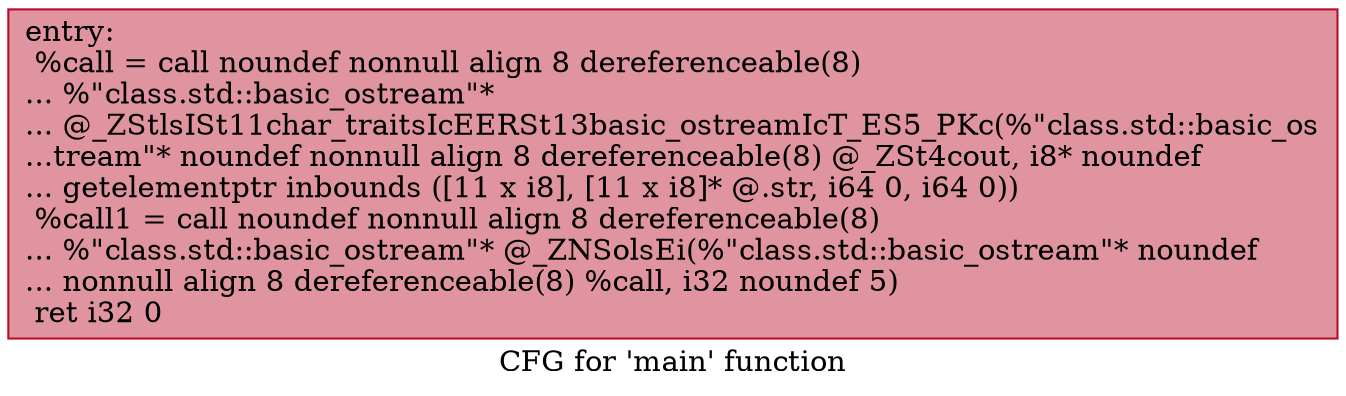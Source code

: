 digraph "CFG for 'main' function" {
	label="CFG for 'main' function";

	Node0x564e91569fc0 [shape=record,color="#b70d28ff", style=filled, fillcolor="#b70d2870",label="{entry:\l  %call = call noundef nonnull align 8 dereferenceable(8)\l... %\"class.std::basic_ostream\"*\l... @_ZStlsISt11char_traitsIcEERSt13basic_ostreamIcT_ES5_PKc(%\"class.std::basic_os\l...tream\"* noundef nonnull align 8 dereferenceable(8) @_ZSt4cout, i8* noundef\l... getelementptr inbounds ([11 x i8], [11 x i8]* @.str, i64 0, i64 0))\l  %call1 = call noundef nonnull align 8 dereferenceable(8)\l... %\"class.std::basic_ostream\"* @_ZNSolsEi(%\"class.std::basic_ostream\"* noundef\l... nonnull align 8 dereferenceable(8) %call, i32 noundef 5)\l  ret i32 0\l}"];
}
